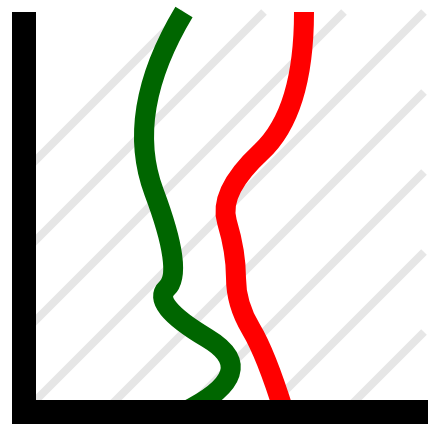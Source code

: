 <mxfile version="14.6.11" type="device"><diagram id="VmWBueCbgd410PApBTjT" name="Page-1"><mxGraphModel dx="676" dy="423" grid="0" gridSize="10" guides="1" tooltips="1" connect="1" arrows="1" fold="1" page="1" pageScale="1" pageWidth="850" pageHeight="1100" math="0" shadow="0"><root><mxCell id="0"/><mxCell id="1" parent="0"/><mxCell id="nYL6U2SlHBw_MsaV8H22-14" value="" style="endArrow=none;html=1;strokeWidth=4;strokeColor=#E6E6E6;" edge="1" parent="1"><mxGeometry width="50" height="50" relative="1" as="geometry"><mxPoint x="200.0" y="320" as="sourcePoint"/><mxPoint x="240" y="280" as="targetPoint"/></mxGeometry></mxCell><mxCell id="nYL6U2SlHBw_MsaV8H22-9" value="" style="endArrow=none;html=1;strokeWidth=4;strokeColor=#E6E6E6;" edge="1" parent="1"><mxGeometry width="50" height="50" relative="1" as="geometry"><mxPoint x="80.0" y="320" as="sourcePoint"/><mxPoint x="240" y="160" as="targetPoint"/></mxGeometry></mxCell><mxCell id="nYL6U2SlHBw_MsaV8H22-8" value="" style="endArrow=none;html=1;strokeWidth=4;strokeColor=#E6E6E6;" edge="1" parent="1"><mxGeometry width="50" height="50" relative="1" as="geometry"><mxPoint x="160.0" y="320" as="sourcePoint"/><mxPoint x="240" y="240" as="targetPoint"/></mxGeometry></mxCell><mxCell id="nYL6U2SlHBw_MsaV8H22-10" value="" style="endArrow=none;html=1;strokeWidth=4;strokeColor=#E6E6E6;" edge="1" parent="1"><mxGeometry width="50" height="50" relative="1" as="geometry"><mxPoint x="40.0" y="320" as="sourcePoint"/><mxPoint x="240" y="120" as="targetPoint"/></mxGeometry></mxCell><mxCell id="nYL6U2SlHBw_MsaV8H22-11" value="" style="endArrow=none;html=1;strokeWidth=4;strokeColor=#E6E6E6;" edge="1" parent="1"><mxGeometry width="50" height="50" relative="1" as="geometry"><mxPoint x="40.0" y="280" as="sourcePoint"/><mxPoint x="200" y="120" as="targetPoint"/></mxGeometry></mxCell><mxCell id="nYL6U2SlHBw_MsaV8H22-12" value="" style="endArrow=none;html=1;strokeWidth=4;strokeColor=#E6E6E6;" edge="1" parent="1"><mxGeometry width="50" height="50" relative="1" as="geometry"><mxPoint x="40.0" y="240" as="sourcePoint"/><mxPoint x="160" y="120" as="targetPoint"/></mxGeometry></mxCell><mxCell id="nYL6U2SlHBw_MsaV8H22-13" value="" style="endArrow=none;html=1;strokeWidth=4;strokeColor=#E6E6E6;" edge="1" parent="1"><mxGeometry width="50" height="50" relative="1" as="geometry"><mxPoint x="40.0" y="200" as="sourcePoint"/><mxPoint x="120" y="120" as="targetPoint"/></mxGeometry></mxCell><mxCell id="nYL6U2SlHBw_MsaV8H22-7" value="" style="endArrow=none;html=1;strokeWidth=4;strokeColor=#E6E6E6;" edge="1" parent="1"><mxGeometry width="50" height="50" relative="1" as="geometry"><mxPoint x="120" y="320" as="sourcePoint"/><mxPoint x="240" y="200" as="targetPoint"/></mxGeometry></mxCell><mxCell id="nYL6U2SlHBw_MsaV8H22-1" value="" style="endArrow=none;html=1;strokeWidth=12;rounded=0;" edge="1" parent="1"><mxGeometry width="50" height="50" relative="1" as="geometry"><mxPoint x="40" y="320" as="sourcePoint"/><mxPoint x="40" y="120" as="targetPoint"/></mxGeometry></mxCell><mxCell id="nYL6U2SlHBw_MsaV8H22-5" value="" style="curved=1;endArrow=none;html=1;strokeWidth=10;endFill=0;strokeColor=#006600;" edge="1" parent="1"><mxGeometry width="50" height="50" relative="1" as="geometry"><mxPoint x="120" y="320" as="sourcePoint"/><mxPoint x="120" y="120" as="targetPoint"/><Array as="points"><mxPoint x="160" y="300"/><mxPoint x="103" y="266"/><mxPoint x="120" y="250"/><mxPoint x="90" y="170"/></Array></mxGeometry></mxCell><mxCell id="nYL6U2SlHBw_MsaV8H22-6" value="" style="curved=1;endArrow=none;html=1;strokeWidth=10;endFill=0;strokeColor=#FF0000;" edge="1" parent="1"><mxGeometry width="50" height="50" relative="1" as="geometry"><mxPoint x="170" y="320" as="sourcePoint"/><mxPoint x="180" y="120" as="targetPoint"/><Array as="points"><mxPoint x="161" y="291"/><mxPoint x="146" y="266"/><mxPoint x="146" y="240"/><mxPoint x="137" y="210"/><mxPoint x="180" y="170"/></Array></mxGeometry></mxCell><mxCell id="nYL6U2SlHBw_MsaV8H22-3" value="" style="endArrow=none;html=1;strokeWidth=12;curved=1;" edge="1" parent="1"><mxGeometry width="50" height="50" relative="1" as="geometry"><mxPoint x="34" y="320" as="sourcePoint"/><mxPoint x="242" y="320" as="targetPoint"/></mxGeometry></mxCell></root></mxGraphModel></diagram></mxfile>